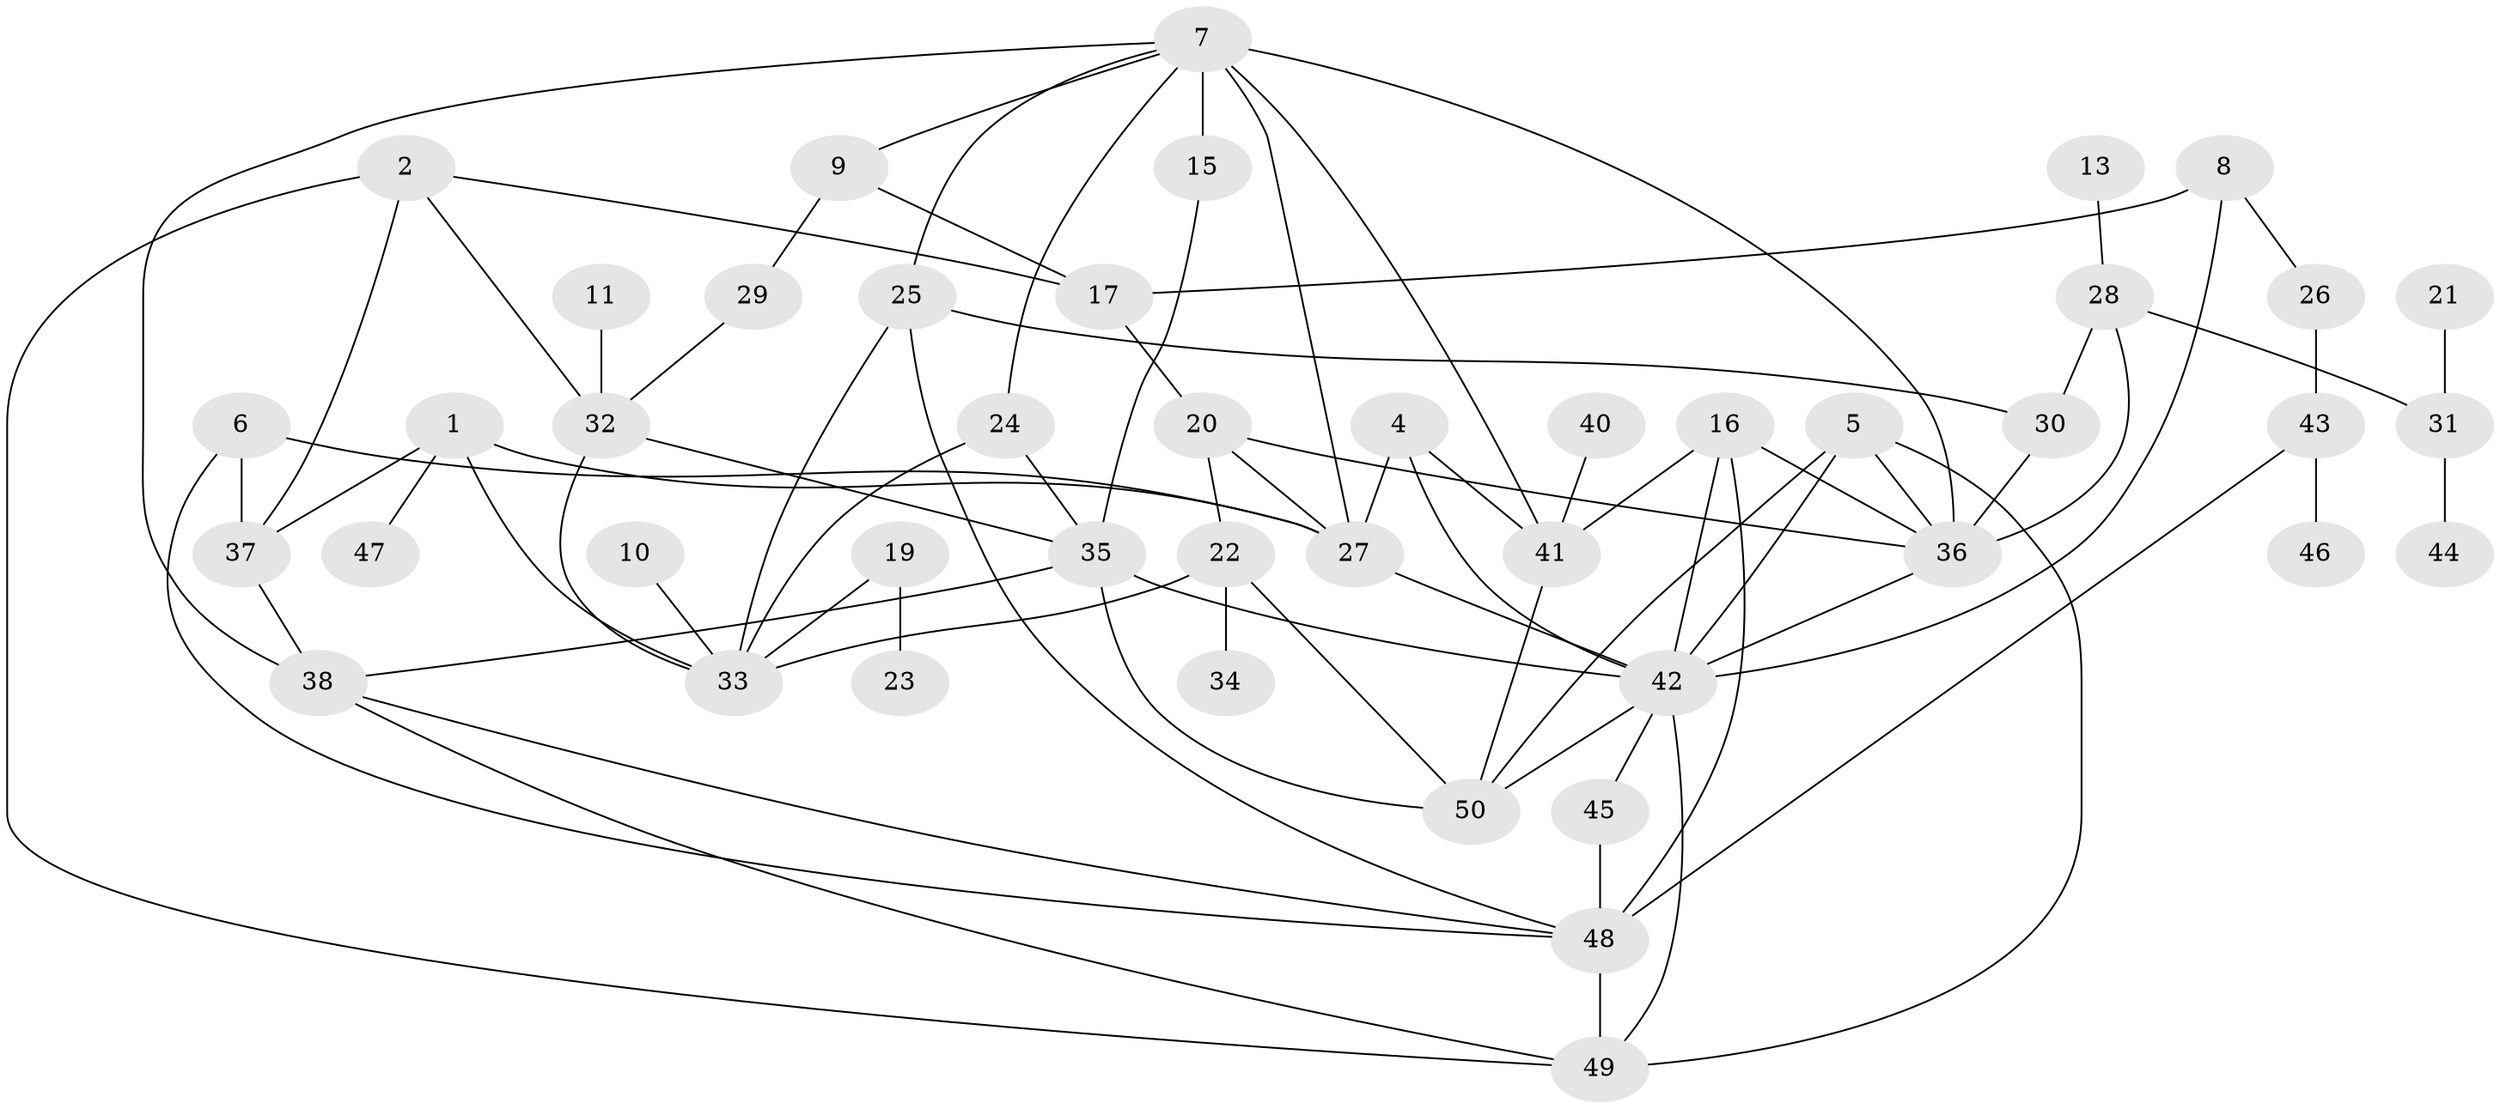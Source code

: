 // original degree distribution, {4: 0.17, 5: 0.09, 2: 0.28, 0: 0.05, 3: 0.24, 1: 0.15, 7: 0.02}
// Generated by graph-tools (version 1.1) at 2025/49/03/09/25 03:49:03]
// undirected, 45 vertices, 80 edges
graph export_dot {
graph [start="1"]
  node [color=gray90,style=filled];
  1;
  2;
  4;
  5;
  6;
  7;
  8;
  9;
  10;
  11;
  13;
  15;
  16;
  17;
  19;
  20;
  21;
  22;
  23;
  24;
  25;
  26;
  27;
  28;
  29;
  30;
  31;
  32;
  33;
  34;
  35;
  36;
  37;
  38;
  40;
  41;
  42;
  43;
  44;
  45;
  46;
  47;
  48;
  49;
  50;
  1 -- 27 [weight=1.0];
  1 -- 33 [weight=1.0];
  1 -- 37 [weight=1.0];
  1 -- 47 [weight=1.0];
  2 -- 17 [weight=1.0];
  2 -- 32 [weight=1.0];
  2 -- 37 [weight=1.0];
  2 -- 49 [weight=1.0];
  4 -- 27 [weight=1.0];
  4 -- 41 [weight=1.0];
  4 -- 42 [weight=1.0];
  5 -- 36 [weight=1.0];
  5 -- 42 [weight=1.0];
  5 -- 49 [weight=1.0];
  5 -- 50 [weight=1.0];
  6 -- 27 [weight=1.0];
  6 -- 37 [weight=1.0];
  6 -- 48 [weight=1.0];
  7 -- 9 [weight=1.0];
  7 -- 15 [weight=1.0];
  7 -- 24 [weight=1.0];
  7 -- 25 [weight=1.0];
  7 -- 27 [weight=1.0];
  7 -- 36 [weight=1.0];
  7 -- 38 [weight=1.0];
  7 -- 41 [weight=2.0];
  8 -- 17 [weight=1.0];
  8 -- 26 [weight=1.0];
  8 -- 42 [weight=1.0];
  9 -- 17 [weight=1.0];
  9 -- 29 [weight=1.0];
  10 -- 33 [weight=1.0];
  11 -- 32 [weight=1.0];
  13 -- 28 [weight=1.0];
  15 -- 35 [weight=1.0];
  16 -- 36 [weight=1.0];
  16 -- 41 [weight=1.0];
  16 -- 42 [weight=1.0];
  16 -- 48 [weight=2.0];
  17 -- 20 [weight=1.0];
  19 -- 23 [weight=1.0];
  19 -- 33 [weight=1.0];
  20 -- 22 [weight=1.0];
  20 -- 27 [weight=1.0];
  20 -- 36 [weight=1.0];
  21 -- 31 [weight=1.0];
  22 -- 33 [weight=1.0];
  22 -- 34 [weight=1.0];
  22 -- 50 [weight=1.0];
  24 -- 33 [weight=1.0];
  24 -- 35 [weight=1.0];
  25 -- 30 [weight=1.0];
  25 -- 33 [weight=1.0];
  25 -- 48 [weight=1.0];
  26 -- 43 [weight=1.0];
  27 -- 42 [weight=1.0];
  28 -- 30 [weight=1.0];
  28 -- 31 [weight=1.0];
  28 -- 36 [weight=1.0];
  29 -- 32 [weight=1.0];
  30 -- 36 [weight=1.0];
  31 -- 44 [weight=1.0];
  32 -- 33 [weight=1.0];
  32 -- 35 [weight=1.0];
  35 -- 38 [weight=1.0];
  35 -- 42 [weight=2.0];
  35 -- 50 [weight=1.0];
  36 -- 42 [weight=1.0];
  37 -- 38 [weight=2.0];
  38 -- 48 [weight=1.0];
  38 -- 49 [weight=1.0];
  40 -- 41 [weight=1.0];
  41 -- 50 [weight=1.0];
  42 -- 45 [weight=1.0];
  42 -- 49 [weight=1.0];
  42 -- 50 [weight=1.0];
  43 -- 46 [weight=1.0];
  43 -- 48 [weight=1.0];
  45 -- 48 [weight=1.0];
  48 -- 49 [weight=1.0];
}
